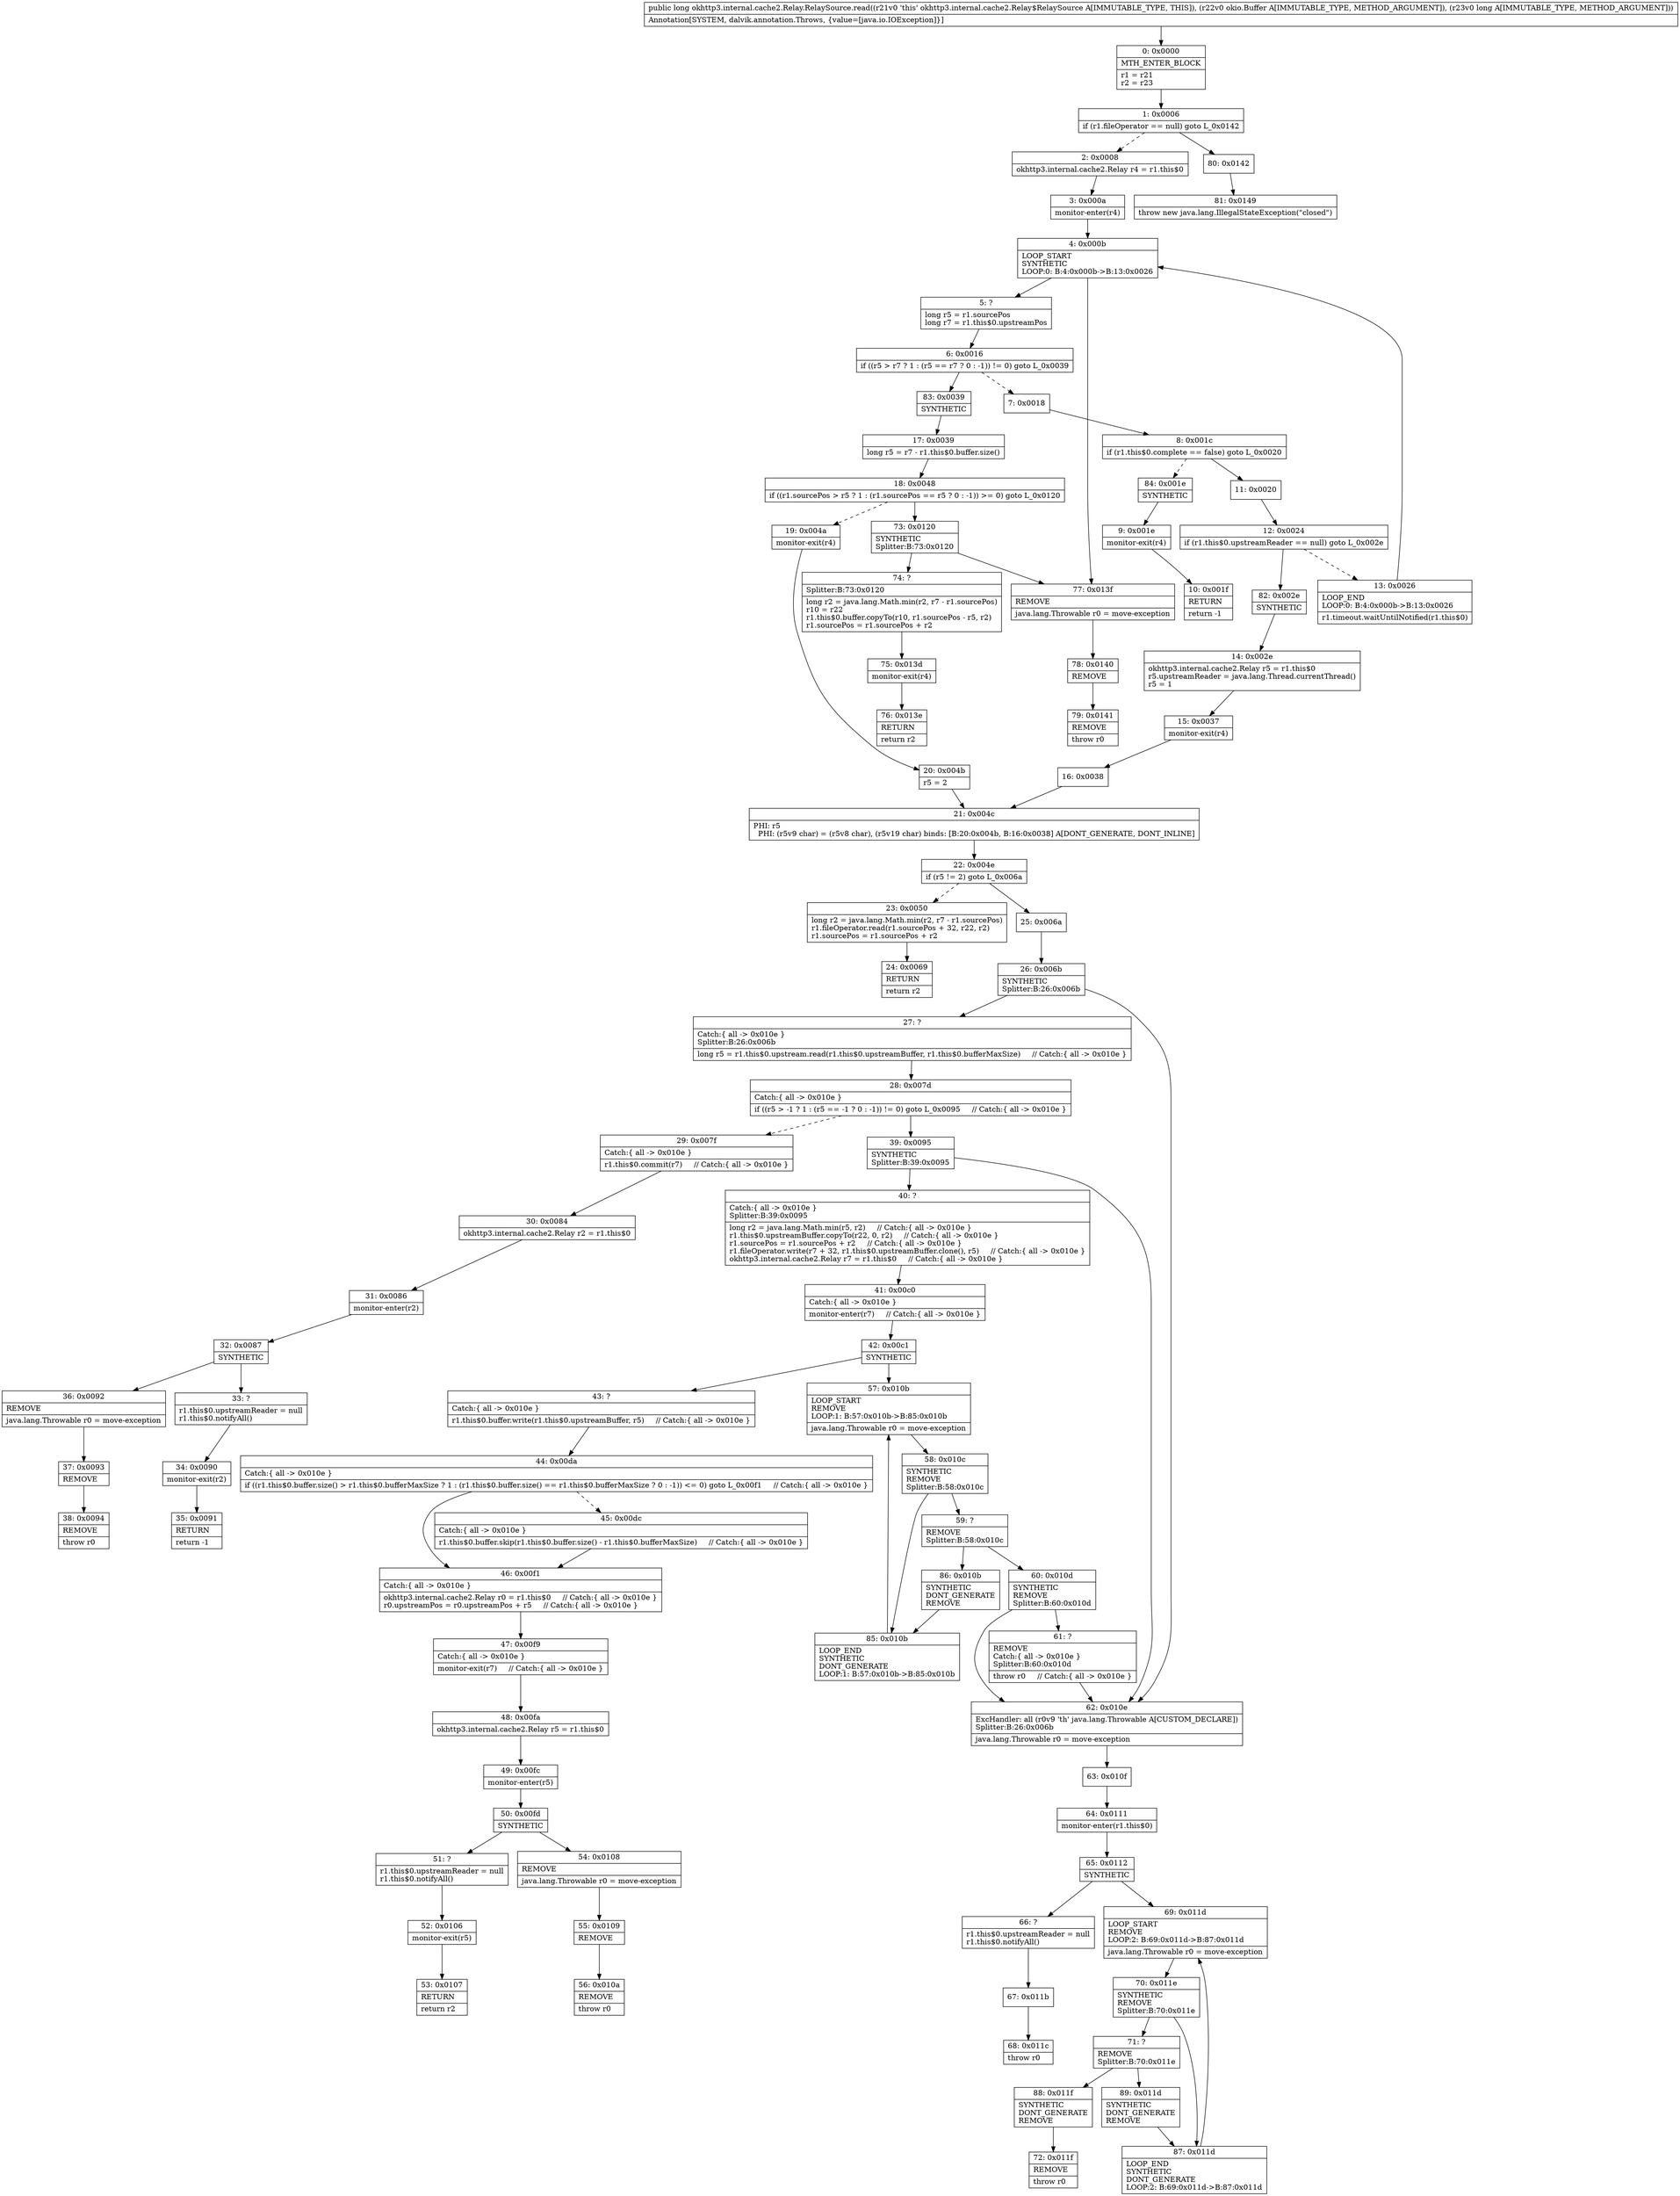 digraph "CFG forokhttp3.internal.cache2.Relay.RelaySource.read(Lokio\/Buffer;J)J" {
Node_0 [shape=record,label="{0\:\ 0x0000|MTH_ENTER_BLOCK\l|r1 = r21\lr2 = r23\l}"];
Node_1 [shape=record,label="{1\:\ 0x0006|if (r1.fileOperator == null) goto L_0x0142\l}"];
Node_2 [shape=record,label="{2\:\ 0x0008|okhttp3.internal.cache2.Relay r4 = r1.this$0\l}"];
Node_3 [shape=record,label="{3\:\ 0x000a|monitor\-enter(r4)\l}"];
Node_4 [shape=record,label="{4\:\ 0x000b|LOOP_START\lSYNTHETIC\lLOOP:0: B:4:0x000b\-\>B:13:0x0026\l}"];
Node_5 [shape=record,label="{5\:\ ?|long r5 = r1.sourcePos\llong r7 = r1.this$0.upstreamPos\l}"];
Node_6 [shape=record,label="{6\:\ 0x0016|if ((r5 \> r7 ? 1 : (r5 == r7 ? 0 : \-1)) != 0) goto L_0x0039\l}"];
Node_7 [shape=record,label="{7\:\ 0x0018}"];
Node_8 [shape=record,label="{8\:\ 0x001c|if (r1.this$0.complete == false) goto L_0x0020\l}"];
Node_9 [shape=record,label="{9\:\ 0x001e|monitor\-exit(r4)\l}"];
Node_10 [shape=record,label="{10\:\ 0x001f|RETURN\l|return \-1\l}"];
Node_11 [shape=record,label="{11\:\ 0x0020}"];
Node_12 [shape=record,label="{12\:\ 0x0024|if (r1.this$0.upstreamReader == null) goto L_0x002e\l}"];
Node_13 [shape=record,label="{13\:\ 0x0026|LOOP_END\lLOOP:0: B:4:0x000b\-\>B:13:0x0026\l|r1.timeout.waitUntilNotified(r1.this$0)\l}"];
Node_14 [shape=record,label="{14\:\ 0x002e|okhttp3.internal.cache2.Relay r5 = r1.this$0\lr5.upstreamReader = java.lang.Thread.currentThread()\lr5 = 1\l}"];
Node_15 [shape=record,label="{15\:\ 0x0037|monitor\-exit(r4)\l}"];
Node_16 [shape=record,label="{16\:\ 0x0038}"];
Node_17 [shape=record,label="{17\:\ 0x0039|long r5 = r7 \- r1.this$0.buffer.size()\l}"];
Node_18 [shape=record,label="{18\:\ 0x0048|if ((r1.sourcePos \> r5 ? 1 : (r1.sourcePos == r5 ? 0 : \-1)) \>= 0) goto L_0x0120\l}"];
Node_19 [shape=record,label="{19\:\ 0x004a|monitor\-exit(r4)\l}"];
Node_20 [shape=record,label="{20\:\ 0x004b|r5 = 2\l}"];
Node_21 [shape=record,label="{21\:\ 0x004c|PHI: r5 \l  PHI: (r5v9 char) = (r5v8 char), (r5v19 char) binds: [B:20:0x004b, B:16:0x0038] A[DONT_GENERATE, DONT_INLINE]\l}"];
Node_22 [shape=record,label="{22\:\ 0x004e|if (r5 != 2) goto L_0x006a\l}"];
Node_23 [shape=record,label="{23\:\ 0x0050|long r2 = java.lang.Math.min(r2, r7 \- r1.sourcePos)\lr1.fileOperator.read(r1.sourcePos + 32, r22, r2)\lr1.sourcePos = r1.sourcePos + r2\l}"];
Node_24 [shape=record,label="{24\:\ 0x0069|RETURN\l|return r2\l}"];
Node_25 [shape=record,label="{25\:\ 0x006a}"];
Node_26 [shape=record,label="{26\:\ 0x006b|SYNTHETIC\lSplitter:B:26:0x006b\l}"];
Node_27 [shape=record,label="{27\:\ ?|Catch:\{ all \-\> 0x010e \}\lSplitter:B:26:0x006b\l|long r5 = r1.this$0.upstream.read(r1.this$0.upstreamBuffer, r1.this$0.bufferMaxSize)     \/\/ Catch:\{ all \-\> 0x010e \}\l}"];
Node_28 [shape=record,label="{28\:\ 0x007d|Catch:\{ all \-\> 0x010e \}\l|if ((r5 \> \-1 ? 1 : (r5 == \-1 ? 0 : \-1)) != 0) goto L_0x0095     \/\/ Catch:\{ all \-\> 0x010e \}\l}"];
Node_29 [shape=record,label="{29\:\ 0x007f|Catch:\{ all \-\> 0x010e \}\l|r1.this$0.commit(r7)     \/\/ Catch:\{ all \-\> 0x010e \}\l}"];
Node_30 [shape=record,label="{30\:\ 0x0084|okhttp3.internal.cache2.Relay r2 = r1.this$0\l}"];
Node_31 [shape=record,label="{31\:\ 0x0086|monitor\-enter(r2)\l}"];
Node_32 [shape=record,label="{32\:\ 0x0087|SYNTHETIC\l}"];
Node_33 [shape=record,label="{33\:\ ?|r1.this$0.upstreamReader = null\lr1.this$0.notifyAll()\l}"];
Node_34 [shape=record,label="{34\:\ 0x0090|monitor\-exit(r2)\l}"];
Node_35 [shape=record,label="{35\:\ 0x0091|RETURN\l|return \-1\l}"];
Node_36 [shape=record,label="{36\:\ 0x0092|REMOVE\l|java.lang.Throwable r0 = move\-exception\l}"];
Node_37 [shape=record,label="{37\:\ 0x0093|REMOVE\l}"];
Node_38 [shape=record,label="{38\:\ 0x0094|REMOVE\l|throw r0\l}"];
Node_39 [shape=record,label="{39\:\ 0x0095|SYNTHETIC\lSplitter:B:39:0x0095\l}"];
Node_40 [shape=record,label="{40\:\ ?|Catch:\{ all \-\> 0x010e \}\lSplitter:B:39:0x0095\l|long r2 = java.lang.Math.min(r5, r2)     \/\/ Catch:\{ all \-\> 0x010e \}\lr1.this$0.upstreamBuffer.copyTo(r22, 0, r2)     \/\/ Catch:\{ all \-\> 0x010e \}\lr1.sourcePos = r1.sourcePos + r2     \/\/ Catch:\{ all \-\> 0x010e \}\lr1.fileOperator.write(r7 + 32, r1.this$0.upstreamBuffer.clone(), r5)     \/\/ Catch:\{ all \-\> 0x010e \}\lokhttp3.internal.cache2.Relay r7 = r1.this$0     \/\/ Catch:\{ all \-\> 0x010e \}\l}"];
Node_41 [shape=record,label="{41\:\ 0x00c0|Catch:\{ all \-\> 0x010e \}\l|monitor\-enter(r7)     \/\/ Catch:\{ all \-\> 0x010e \}\l}"];
Node_42 [shape=record,label="{42\:\ 0x00c1|SYNTHETIC\l}"];
Node_43 [shape=record,label="{43\:\ ?|Catch:\{ all \-\> 0x010e \}\l|r1.this$0.buffer.write(r1.this$0.upstreamBuffer, r5)     \/\/ Catch:\{ all \-\> 0x010e \}\l}"];
Node_44 [shape=record,label="{44\:\ 0x00da|Catch:\{ all \-\> 0x010e \}\l|if ((r1.this$0.buffer.size() \> r1.this$0.bufferMaxSize ? 1 : (r1.this$0.buffer.size() == r1.this$0.bufferMaxSize ? 0 : \-1)) \<= 0) goto L_0x00f1     \/\/ Catch:\{ all \-\> 0x010e \}\l}"];
Node_45 [shape=record,label="{45\:\ 0x00dc|Catch:\{ all \-\> 0x010e \}\l|r1.this$0.buffer.skip(r1.this$0.buffer.size() \- r1.this$0.bufferMaxSize)     \/\/ Catch:\{ all \-\> 0x010e \}\l}"];
Node_46 [shape=record,label="{46\:\ 0x00f1|Catch:\{ all \-\> 0x010e \}\l|okhttp3.internal.cache2.Relay r0 = r1.this$0     \/\/ Catch:\{ all \-\> 0x010e \}\lr0.upstreamPos = r0.upstreamPos + r5     \/\/ Catch:\{ all \-\> 0x010e \}\l}"];
Node_47 [shape=record,label="{47\:\ 0x00f9|Catch:\{ all \-\> 0x010e \}\l|monitor\-exit(r7)     \/\/ Catch:\{ all \-\> 0x010e \}\l}"];
Node_48 [shape=record,label="{48\:\ 0x00fa|okhttp3.internal.cache2.Relay r5 = r1.this$0\l}"];
Node_49 [shape=record,label="{49\:\ 0x00fc|monitor\-enter(r5)\l}"];
Node_50 [shape=record,label="{50\:\ 0x00fd|SYNTHETIC\l}"];
Node_51 [shape=record,label="{51\:\ ?|r1.this$0.upstreamReader = null\lr1.this$0.notifyAll()\l}"];
Node_52 [shape=record,label="{52\:\ 0x0106|monitor\-exit(r5)\l}"];
Node_53 [shape=record,label="{53\:\ 0x0107|RETURN\l|return r2\l}"];
Node_54 [shape=record,label="{54\:\ 0x0108|REMOVE\l|java.lang.Throwable r0 = move\-exception\l}"];
Node_55 [shape=record,label="{55\:\ 0x0109|REMOVE\l}"];
Node_56 [shape=record,label="{56\:\ 0x010a|REMOVE\l|throw r0\l}"];
Node_57 [shape=record,label="{57\:\ 0x010b|LOOP_START\lREMOVE\lLOOP:1: B:57:0x010b\-\>B:85:0x010b\l|java.lang.Throwable r0 = move\-exception\l}"];
Node_58 [shape=record,label="{58\:\ 0x010c|SYNTHETIC\lREMOVE\lSplitter:B:58:0x010c\l}"];
Node_59 [shape=record,label="{59\:\ ?|REMOVE\lSplitter:B:58:0x010c\l}"];
Node_60 [shape=record,label="{60\:\ 0x010d|SYNTHETIC\lREMOVE\lSplitter:B:60:0x010d\l}"];
Node_61 [shape=record,label="{61\:\ ?|REMOVE\lCatch:\{ all \-\> 0x010e \}\lSplitter:B:60:0x010d\l|throw r0     \/\/ Catch:\{ all \-\> 0x010e \}\l}"];
Node_62 [shape=record,label="{62\:\ 0x010e|ExcHandler: all (r0v9 'th' java.lang.Throwable A[CUSTOM_DECLARE])\lSplitter:B:26:0x006b\l|java.lang.Throwable r0 = move\-exception\l}"];
Node_63 [shape=record,label="{63\:\ 0x010f}"];
Node_64 [shape=record,label="{64\:\ 0x0111|monitor\-enter(r1.this$0)\l}"];
Node_65 [shape=record,label="{65\:\ 0x0112|SYNTHETIC\l}"];
Node_66 [shape=record,label="{66\:\ ?|r1.this$0.upstreamReader = null\lr1.this$0.notifyAll()\l}"];
Node_67 [shape=record,label="{67\:\ 0x011b}"];
Node_68 [shape=record,label="{68\:\ 0x011c|throw r0\l}"];
Node_69 [shape=record,label="{69\:\ 0x011d|LOOP_START\lREMOVE\lLOOP:2: B:69:0x011d\-\>B:87:0x011d\l|java.lang.Throwable r0 = move\-exception\l}"];
Node_70 [shape=record,label="{70\:\ 0x011e|SYNTHETIC\lREMOVE\lSplitter:B:70:0x011e\l}"];
Node_71 [shape=record,label="{71\:\ ?|REMOVE\lSplitter:B:70:0x011e\l}"];
Node_72 [shape=record,label="{72\:\ 0x011f|REMOVE\l|throw r0\l}"];
Node_73 [shape=record,label="{73\:\ 0x0120|SYNTHETIC\lSplitter:B:73:0x0120\l}"];
Node_74 [shape=record,label="{74\:\ ?|Splitter:B:73:0x0120\l|long r2 = java.lang.Math.min(r2, r7 \- r1.sourcePos)\lr10 = r22\lr1.this$0.buffer.copyTo(r10, r1.sourcePos \- r5, r2)\lr1.sourcePos = r1.sourcePos + r2\l}"];
Node_75 [shape=record,label="{75\:\ 0x013d|monitor\-exit(r4)\l}"];
Node_76 [shape=record,label="{76\:\ 0x013e|RETURN\l|return r2\l}"];
Node_77 [shape=record,label="{77\:\ 0x013f|REMOVE\l|java.lang.Throwable r0 = move\-exception\l}"];
Node_78 [shape=record,label="{78\:\ 0x0140|REMOVE\l}"];
Node_79 [shape=record,label="{79\:\ 0x0141|REMOVE\l|throw r0\l}"];
Node_80 [shape=record,label="{80\:\ 0x0142}"];
Node_81 [shape=record,label="{81\:\ 0x0149|throw new java.lang.IllegalStateException(\"closed\")\l}"];
Node_82 [shape=record,label="{82\:\ 0x002e|SYNTHETIC\l}"];
Node_83 [shape=record,label="{83\:\ 0x0039|SYNTHETIC\l}"];
Node_84 [shape=record,label="{84\:\ 0x001e|SYNTHETIC\l}"];
Node_85 [shape=record,label="{85\:\ 0x010b|LOOP_END\lSYNTHETIC\lDONT_GENERATE\lLOOP:1: B:57:0x010b\-\>B:85:0x010b\l}"];
Node_86 [shape=record,label="{86\:\ 0x010b|SYNTHETIC\lDONT_GENERATE\lREMOVE\l}"];
Node_87 [shape=record,label="{87\:\ 0x011d|LOOP_END\lSYNTHETIC\lDONT_GENERATE\lLOOP:2: B:69:0x011d\-\>B:87:0x011d\l}"];
Node_88 [shape=record,label="{88\:\ 0x011f|SYNTHETIC\lDONT_GENERATE\lREMOVE\l}"];
Node_89 [shape=record,label="{89\:\ 0x011d|SYNTHETIC\lDONT_GENERATE\lREMOVE\l}"];
MethodNode[shape=record,label="{public long okhttp3.internal.cache2.Relay.RelaySource.read((r21v0 'this' okhttp3.internal.cache2.Relay$RelaySource A[IMMUTABLE_TYPE, THIS]), (r22v0 okio.Buffer A[IMMUTABLE_TYPE, METHOD_ARGUMENT]), (r23v0 long A[IMMUTABLE_TYPE, METHOD_ARGUMENT]))  | Annotation[SYSTEM, dalvik.annotation.Throws, \{value=[java.io.IOException]\}]\l}"];
MethodNode -> Node_0;
Node_0 -> Node_1;
Node_1 -> Node_2[style=dashed];
Node_1 -> Node_80;
Node_2 -> Node_3;
Node_3 -> Node_4;
Node_4 -> Node_5;
Node_4 -> Node_77;
Node_5 -> Node_6;
Node_6 -> Node_7[style=dashed];
Node_6 -> Node_83;
Node_7 -> Node_8;
Node_8 -> Node_11;
Node_8 -> Node_84[style=dashed];
Node_9 -> Node_10;
Node_11 -> Node_12;
Node_12 -> Node_13[style=dashed];
Node_12 -> Node_82;
Node_13 -> Node_4;
Node_14 -> Node_15;
Node_15 -> Node_16;
Node_16 -> Node_21;
Node_17 -> Node_18;
Node_18 -> Node_19[style=dashed];
Node_18 -> Node_73;
Node_19 -> Node_20;
Node_20 -> Node_21;
Node_21 -> Node_22;
Node_22 -> Node_23[style=dashed];
Node_22 -> Node_25;
Node_23 -> Node_24;
Node_25 -> Node_26;
Node_26 -> Node_27;
Node_26 -> Node_62;
Node_27 -> Node_28;
Node_28 -> Node_29[style=dashed];
Node_28 -> Node_39;
Node_29 -> Node_30;
Node_30 -> Node_31;
Node_31 -> Node_32;
Node_32 -> Node_33;
Node_32 -> Node_36;
Node_33 -> Node_34;
Node_34 -> Node_35;
Node_36 -> Node_37;
Node_37 -> Node_38;
Node_39 -> Node_40;
Node_39 -> Node_62;
Node_40 -> Node_41;
Node_41 -> Node_42;
Node_42 -> Node_43;
Node_42 -> Node_57;
Node_43 -> Node_44;
Node_44 -> Node_45[style=dashed];
Node_44 -> Node_46;
Node_45 -> Node_46;
Node_46 -> Node_47;
Node_47 -> Node_48;
Node_48 -> Node_49;
Node_49 -> Node_50;
Node_50 -> Node_51;
Node_50 -> Node_54;
Node_51 -> Node_52;
Node_52 -> Node_53;
Node_54 -> Node_55;
Node_55 -> Node_56;
Node_57 -> Node_58;
Node_58 -> Node_59;
Node_58 -> Node_85;
Node_59 -> Node_60;
Node_59 -> Node_86;
Node_60 -> Node_61;
Node_60 -> Node_62;
Node_61 -> Node_62;
Node_62 -> Node_63;
Node_63 -> Node_64;
Node_64 -> Node_65;
Node_65 -> Node_66;
Node_65 -> Node_69;
Node_66 -> Node_67;
Node_67 -> Node_68;
Node_69 -> Node_70;
Node_70 -> Node_71;
Node_70 -> Node_87;
Node_71 -> Node_88;
Node_71 -> Node_89;
Node_73 -> Node_74;
Node_73 -> Node_77;
Node_74 -> Node_75;
Node_75 -> Node_76;
Node_77 -> Node_78;
Node_78 -> Node_79;
Node_80 -> Node_81;
Node_82 -> Node_14;
Node_83 -> Node_17;
Node_84 -> Node_9;
Node_85 -> Node_57;
Node_86 -> Node_85;
Node_87 -> Node_69;
Node_88 -> Node_72;
Node_89 -> Node_87;
}

